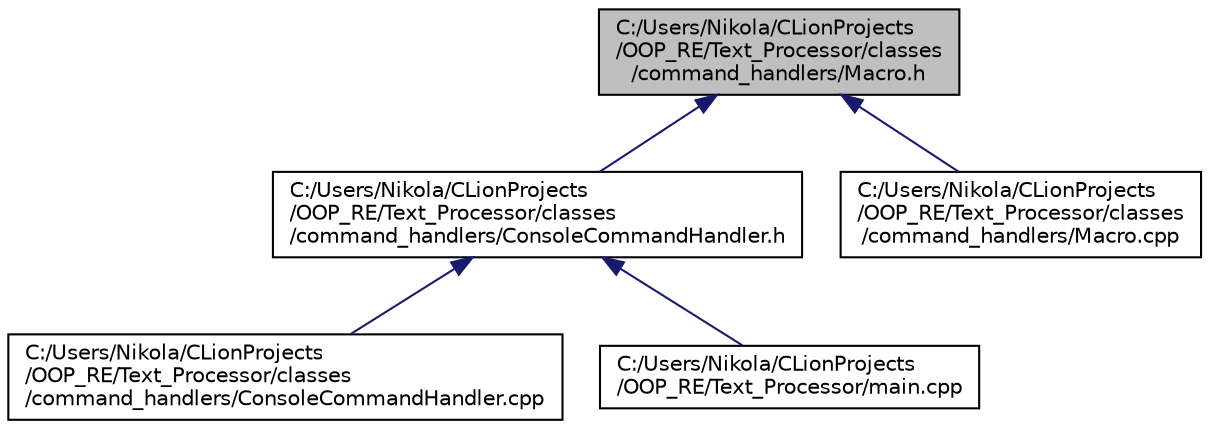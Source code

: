 digraph "C:/Users/Nikola/CLionProjects/OOP_RE/Text_Processor/classes/command_handlers/Macro.h"
{
 // LATEX_PDF_SIZE
  edge [fontname="Helvetica",fontsize="10",labelfontname="Helvetica",labelfontsize="10"];
  node [fontname="Helvetica",fontsize="10",shape=record];
  Node1 [label="C:/Users/Nikola/CLionProjects\l/OOP_RE/Text_Processor/classes\l/command_handlers/Macro.h",height=0.2,width=0.4,color="black", fillcolor="grey75", style="filled", fontcolor="black",tooltip=" "];
  Node1 -> Node2 [dir="back",color="midnightblue",fontsize="10",style="solid"];
  Node2 [label="C:/Users/Nikola/CLionProjects\l/OOP_RE/Text_Processor/classes\l/command_handlers/ConsoleCommandHandler.h",height=0.2,width=0.4,color="black", fillcolor="white", style="filled",URL="$_console_command_handler_8h.html",tooltip=" "];
  Node2 -> Node3 [dir="back",color="midnightblue",fontsize="10",style="solid"];
  Node3 [label="C:/Users/Nikola/CLionProjects\l/OOP_RE/Text_Processor/classes\l/command_handlers/ConsoleCommandHandler.cpp",height=0.2,width=0.4,color="black", fillcolor="white", style="filled",URL="$_console_command_handler_8cpp.html",tooltip=" "];
  Node2 -> Node4 [dir="back",color="midnightblue",fontsize="10",style="solid"];
  Node4 [label="C:/Users/Nikola/CLionProjects\l/OOP_RE/Text_Processor/main.cpp",height=0.2,width=0.4,color="black", fillcolor="white", style="filled",URL="$main_8cpp.html",tooltip=" "];
  Node1 -> Node5 [dir="back",color="midnightblue",fontsize="10",style="solid"];
  Node5 [label="C:/Users/Nikola/CLionProjects\l/OOP_RE/Text_Processor/classes\l/command_handlers/Macro.cpp",height=0.2,width=0.4,color="black", fillcolor="white", style="filled",URL="$_macro_8cpp.html",tooltip=" "];
}
